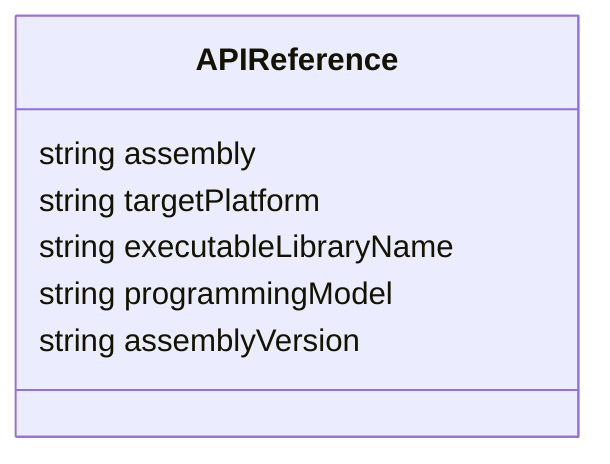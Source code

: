 classDiagram


class APIReference {

  string assembly
  string targetPlatform
  string executableLibraryName
  string programmingModel
  string assemblyVersion

 }